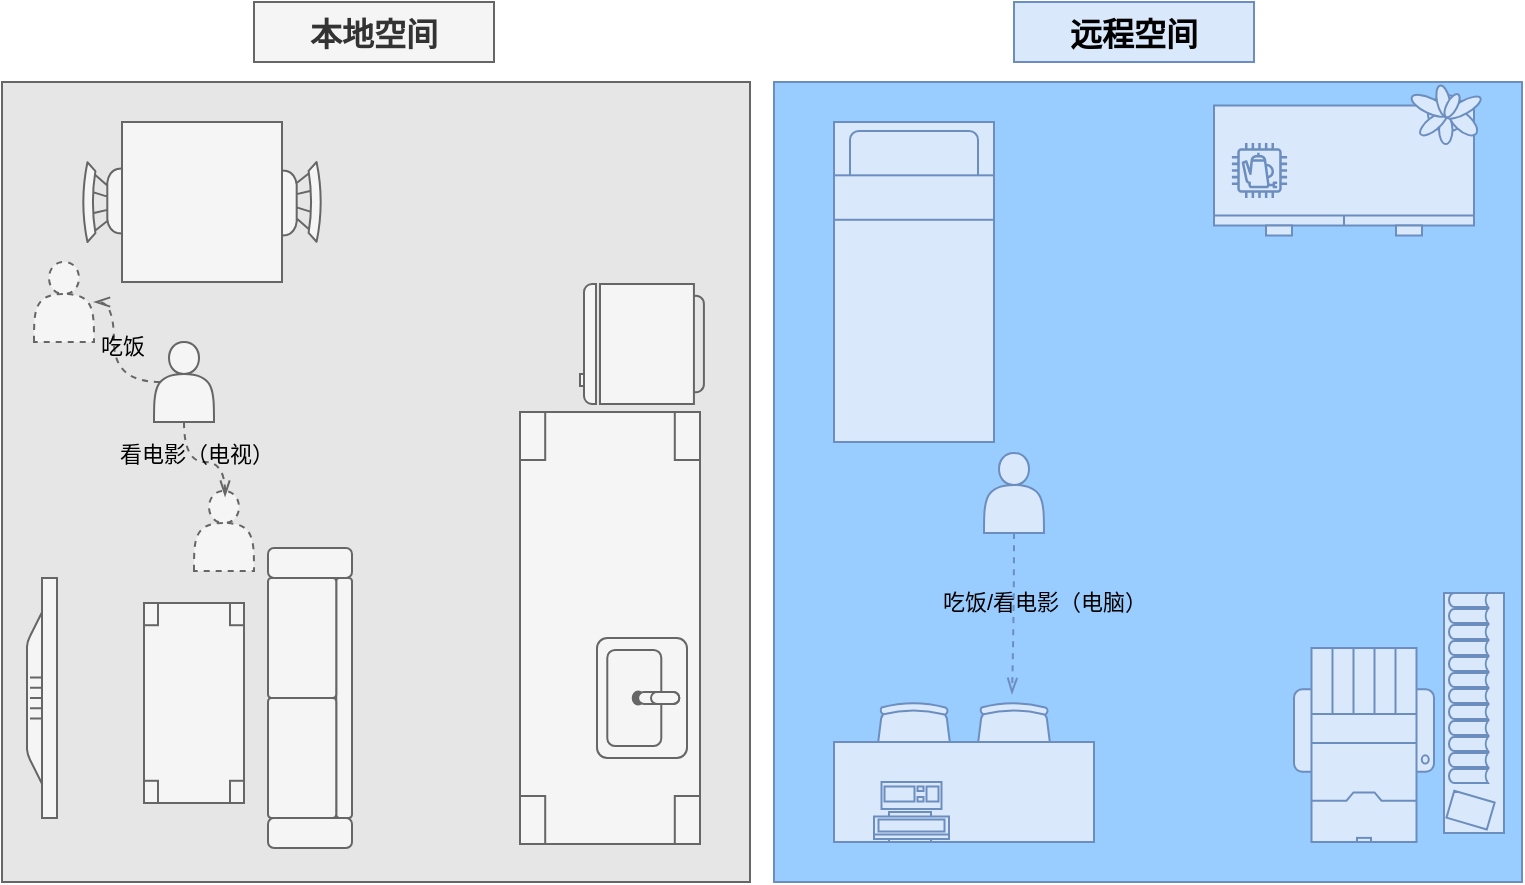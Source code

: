 <mxfile version="26.1.1">
  <diagram name="第 1 页" id="6sweQvwQal7gW76FGcvi">
    <mxGraphModel dx="899" dy="604" grid="1" gridSize="10" guides="1" tooltips="1" connect="1" arrows="1" fold="1" page="1" pageScale="1" pageWidth="827" pageHeight="1169" math="0" shadow="0">
      <root>
        <mxCell id="0" />
        <mxCell id="1" parent="0" />
        <mxCell id="6DFYcKd9k-a7JzZ0qCJL-1" value="" style="rounded=0;whiteSpace=wrap;html=1;pointerEvents=0;align=center;verticalAlign=top;fontFamily=Helvetica;fontSize=12;fillColor=#E6E6E6;fontColor=#333333;strokeColor=#666666;" vertex="1" parent="1">
          <mxGeometry x="64" y="200" width="374" height="400" as="geometry" />
        </mxCell>
        <mxCell id="6DFYcKd9k-a7JzZ0qCJL-2" value="" style="verticalLabelPosition=bottom;html=1;verticalAlign=top;align=center;shape=mxgraph.floorplan.table;rotation=90;fillColor=#f5f5f5;fontColor=#333333;strokeColor=#666666;" vertex="1" parent="1">
          <mxGeometry x="260" y="428" width="216" height="90" as="geometry" />
        </mxCell>
        <mxCell id="6DFYcKd9k-a7JzZ0qCJL-3" value="" style="shape=image;html=1;verticalAlign=top;verticalLabelPosition=bottom;labelBackgroundColor=#ffffff;imageAspect=0;aspect=fixed;image=https://cdn0.iconfinder.com/data/icons/fastfood-29/64/coffee-cup-americano-tea-break-relax-drink-128.png;fillColor=#f5f5f5;fontColor=#333333;strokeColor=#666666;" vertex="1" parent="1">
          <mxGeometry x="335" y="391" width="29" height="29" as="geometry" />
        </mxCell>
        <mxCell id="6DFYcKd9k-a7JzZ0qCJL-4" value="" style="verticalLabelPosition=bottom;html=1;verticalAlign=top;align=center;shape=mxgraph.floorplan.couch;rotation=90;fillColor=#f5f5f5;fontColor=#333333;strokeColor=#666666;" vertex="1" parent="1">
          <mxGeometry x="143" y="487" width="150" height="42" as="geometry" />
        </mxCell>
        <mxCell id="6DFYcKd9k-a7JzZ0qCJL-5" value="" style="verticalLabelPosition=bottom;html=1;verticalAlign=top;align=center;shape=mxgraph.floorplan.sink_22;rotation=90;fillColor=#f5f5f5;fontColor=#333333;strokeColor=#666666;" vertex="1" parent="1">
          <mxGeometry x="354" y="485.5" width="60" height="45" as="geometry" />
        </mxCell>
        <mxCell id="6DFYcKd9k-a7JzZ0qCJL-6" value="" style="verticalLabelPosition=bottom;html=1;verticalAlign=top;align=center;shape=mxgraph.floorplan.flat_tv;rotation=-90;fillColor=#f5f5f5;fontColor=#333333;strokeColor=#666666;" vertex="1" parent="1">
          <mxGeometry x="24" y="500.5" width="120" height="15" as="geometry" />
        </mxCell>
        <mxCell id="6DFYcKd9k-a7JzZ0qCJL-7" value="" style="verticalLabelPosition=bottom;html=1;verticalAlign=top;align=center;shape=mxgraph.floorplan.chair;shadow=0;pointerEvents=0;strokeColor=#666666;fontFamily=Helvetica;fontSize=12;fontColor=#333333;fillColor=#f5f5f5;gradientColor=none;rotation=90;" vertex="1" parent="1">
          <mxGeometry x="178" y="234" width="40" height="52" as="geometry" />
        </mxCell>
        <mxCell id="6DFYcKd9k-a7JzZ0qCJL-8" value="" style="verticalLabelPosition=bottom;html=1;verticalAlign=top;align=center;shape=mxgraph.floorplan.chair;shadow=0;rotation=270;pointerEvents=0;strokeColor=#666666;fontFamily=Helvetica;fontSize=12;fontColor=#333333;fillColor=#f5f5f5;gradientColor=none;" vertex="1" parent="1">
          <mxGeometry x="110" y="234" width="40" height="52" as="geometry" />
        </mxCell>
        <mxCell id="6DFYcKd9k-a7JzZ0qCJL-9" value="" style="shape=rect;shadow=0;html=1;pointerEvents=0;strokeColor=#666666;align=center;verticalAlign=top;fontFamily=Helvetica;fontSize=12;fontColor=#333333;fillColor=#f5f5f5;gradientColor=none;rotation=90;" vertex="1" parent="1">
          <mxGeometry x="124" y="220" width="80" height="80" as="geometry" />
        </mxCell>
        <mxCell id="6DFYcKd9k-a7JzZ0qCJL-10" value="&lt;font style=&quot;font-size: 16px;&quot;&gt;&lt;b&gt;本地空间&lt;/b&gt;&lt;/font&gt;" style="rounded=0;whiteSpace=wrap;html=1;pointerEvents=0;strokeColor=#666666;align=center;verticalAlign=top;fontFamily=Helvetica;fontSize=12;fontColor=#333333;fillColor=#f5f5f5;" vertex="1" parent="1">
          <mxGeometry x="190" y="160" width="120" height="30" as="geometry" />
        </mxCell>
        <mxCell id="6DFYcKd9k-a7JzZ0qCJL-11" value="" style="shape=actor;whiteSpace=wrap;html=1;pointerEvents=0;strokeColor=#666666;align=center;verticalAlign=top;fontFamily=Helvetica;fontSize=12;fontColor=#333333;fillColor=#f5f5f5;gradientColor=none;" vertex="1" parent="1">
          <mxGeometry x="140" y="330" width="30" height="40" as="geometry" />
        </mxCell>
        <mxCell id="6DFYcKd9k-a7JzZ0qCJL-12" value="" style="verticalLabelPosition=bottom;html=1;verticalAlign=top;align=center;shape=mxgraph.floorplan.refrigerator;pointerEvents=0;strokeColor=#666666;fontFamily=Helvetica;fontSize=12;fontColor=#333333;fillColor=#f5f5f5;gradientColor=none;rotation=90;" vertex="1" parent="1">
          <mxGeometry x="354" y="300" width="60" height="62" as="geometry" />
        </mxCell>
        <mxCell id="6DFYcKd9k-a7JzZ0qCJL-13" value="" style="shape=actor;whiteSpace=wrap;html=1;pointerEvents=0;strokeColor=#666666;align=center;verticalAlign=top;fontFamily=Helvetica;fontSize=12;fontColor=#333333;fillColor=#f5f5f5;gradientColor=none;dashed=1;" vertex="1" parent="1">
          <mxGeometry x="80" y="290" width="30" height="40" as="geometry" />
        </mxCell>
        <mxCell id="6DFYcKd9k-a7JzZ0qCJL-14" value="" style="verticalLabelPosition=bottom;html=1;verticalAlign=top;align=center;shape=mxgraph.floorplan.table;rounded=0;pointerEvents=0;strokeColor=#666666;fontFamily=Helvetica;fontSize=12;fontColor=#333333;fillColor=#f5f5f5;rotation=90;" vertex="1" parent="1">
          <mxGeometry x="110" y="485.5" width="100" height="50" as="geometry" />
        </mxCell>
        <mxCell id="6DFYcKd9k-a7JzZ0qCJL-16" value="" style="shape=actor;whiteSpace=wrap;html=1;pointerEvents=0;strokeColor=#666666;align=center;verticalAlign=top;fontFamily=Helvetica;fontSize=12;fontColor=#333333;fillColor=#f5f5f5;gradientColor=none;dashed=1;" vertex="1" parent="1">
          <mxGeometry x="160" y="404.5" width="30" height="40" as="geometry" />
        </mxCell>
        <mxCell id="6DFYcKd9k-a7JzZ0qCJL-17" style="edgeStyle=orthogonalEdgeStyle;rounded=0;orthogonalLoop=1;jettySize=auto;html=1;entryX=0.518;entryY=0.07;entryDx=0;entryDy=0;entryPerimeter=0;fontFamily=Helvetica;fontSize=12;fontColor=default;curved=1;fillColor=#f5f5f5;strokeColor=#666666;endArrow=openThin;endFill=0;dashed=1;" edge="1" parent="1" source="6DFYcKd9k-a7JzZ0qCJL-11" target="6DFYcKd9k-a7JzZ0qCJL-16">
          <mxGeometry relative="1" as="geometry" />
        </mxCell>
        <mxCell id="6DFYcKd9k-a7JzZ0qCJL-56" value="看电影（电视）" style="edgeLabel;html=1;align=center;verticalAlign=middle;resizable=0;points=[];labelBackgroundColor=none;" vertex="1" connectable="0" parent="6DFYcKd9k-a7JzZ0qCJL-17">
          <mxGeometry x="0.053" relative="1" as="geometry">
            <mxPoint x="-5" y="-4" as="offset" />
          </mxGeometry>
        </mxCell>
        <mxCell id="6DFYcKd9k-a7JzZ0qCJL-19" style="edgeStyle=orthogonalEdgeStyle;rounded=0;orthogonalLoop=1;jettySize=auto;html=1;fontFamily=Helvetica;fontSize=12;fontColor=default;curved=1;endArrow=openThin;endFill=0;dashed=1;fillColor=#f5f5f5;strokeColor=#666666;exitX=0.1;exitY=0.5;exitDx=0;exitDy=0;exitPerimeter=0;" edge="1" parent="1" source="6DFYcKd9k-a7JzZ0qCJL-11" target="6DFYcKd9k-a7JzZ0qCJL-13">
          <mxGeometry relative="1" as="geometry" />
        </mxCell>
        <mxCell id="6DFYcKd9k-a7JzZ0qCJL-55" value="吃饭" style="edgeLabel;html=1;align=center;verticalAlign=middle;resizable=0;points=[];labelBackgroundColor=none;" vertex="1" connectable="0" parent="6DFYcKd9k-a7JzZ0qCJL-19">
          <mxGeometry x="0.06" relative="1" as="geometry">
            <mxPoint x="4" y="-3" as="offset" />
          </mxGeometry>
        </mxCell>
        <mxCell id="6DFYcKd9k-a7JzZ0qCJL-38" value="" style="rounded=0;whiteSpace=wrap;html=1;pointerEvents=0;align=center;verticalAlign=top;fontFamily=Helvetica;fontSize=12;fillColor=#99CCFF;strokeColor=#6c8ebf;" vertex="1" parent="1">
          <mxGeometry x="450" y="200" width="374" height="400" as="geometry" />
        </mxCell>
        <mxCell id="6DFYcKd9k-a7JzZ0qCJL-39" value="" style="verticalLabelPosition=bottom;html=1;verticalAlign=top;align=center;shape=mxgraph.floorplan.dresser;fillColor=#dae8fc;strokeColor=#6c8ebf;" vertex="1" parent="1">
          <mxGeometry x="670" y="211.75" width="130" height="65" as="geometry" />
        </mxCell>
        <mxCell id="6DFYcKd9k-a7JzZ0qCJL-40" value="" style="sketch=0;outlineConnect=0;strokeColor=#6c8ebf;fillColor=#dae8fc;dashed=0;verticalLabelPosition=bottom;verticalAlign=top;align=center;html=1;fontSize=12;fontStyle=0;aspect=fixed;shape=mxgraph.aws4.resourceIcon;resIcon=mxgraph.aws4.coffee_pot;" vertex="1" parent="1">
          <mxGeometry x="675.5" y="227" width="34.5" height="34.5" as="geometry" />
        </mxCell>
        <mxCell id="6DFYcKd9k-a7JzZ0qCJL-41" value="" style="verticalLabelPosition=bottom;html=1;verticalAlign=top;align=center;shape=mxgraph.floorplan.bookcase;rotation=90;fillColor=#dae8fc;strokeColor=#6c8ebf;" vertex="1" parent="1">
          <mxGeometry x="740" y="500.5" width="120" height="30" as="geometry" />
        </mxCell>
        <mxCell id="6DFYcKd9k-a7JzZ0qCJL-42" value="" style="verticalLabelPosition=bottom;html=1;verticalAlign=top;align=center;shape=mxgraph.floorplan.printer;fillColor=#dae8fc;strokeColor=#6c8ebf;" vertex="1" parent="1">
          <mxGeometry x="710" y="483" width="70" height="97" as="geometry" />
        </mxCell>
        <mxCell id="6DFYcKd9k-a7JzZ0qCJL-43" value="" style="verticalLabelPosition=bottom;html=1;verticalAlign=top;align=center;shape=mxgraph.floorplan.plant;fillColor=#dae8fc;strokeColor=#6c8ebf;" vertex="1" parent="1">
          <mxGeometry x="770" y="200" width="30" height="31" as="geometry" />
        </mxCell>
        <mxCell id="6DFYcKd9k-a7JzZ0qCJL-44" value="" style="verticalLabelPosition=bottom;html=1;verticalAlign=top;align=center;shape=mxgraph.floorplan.bed_single;fillColor=#dae8fc;strokeColor=#6c8ebf;" vertex="1" parent="1">
          <mxGeometry x="480" y="220" width="80" height="160" as="geometry" />
        </mxCell>
        <mxCell id="6DFYcKd9k-a7JzZ0qCJL-45" value="" style="group" vertex="1" connectable="0" parent="1">
          <mxGeometry x="480" y="510" width="130" height="70" as="geometry" />
        </mxCell>
        <mxCell id="6DFYcKd9k-a7JzZ0qCJL-46" value="" style="verticalLabelPosition=bottom;html=1;verticalAlign=top;align=center;shape=mxgraph.floorplan.office_chair;shadow=0;pointerEvents=0;strokeColor=#6c8ebf;fontFamily=Helvetica;fontSize=12;fillColor=#dae8fc;" vertex="1" parent="6DFYcKd9k-a7JzZ0qCJL-45">
          <mxGeometry x="70" width="40" height="43" as="geometry" />
        </mxCell>
        <mxCell id="6DFYcKd9k-a7JzZ0qCJL-47" value="" style="verticalLabelPosition=bottom;html=1;verticalAlign=top;align=center;shape=mxgraph.floorplan.office_chair;shadow=0;pointerEvents=0;strokeColor=#6c8ebf;fontFamily=Helvetica;fontSize=12;fillColor=#dae8fc;" vertex="1" parent="6DFYcKd9k-a7JzZ0qCJL-45">
          <mxGeometry x="20" width="40" height="43" as="geometry" />
        </mxCell>
        <mxCell id="6DFYcKd9k-a7JzZ0qCJL-48" value="" style="shape=rect;shadow=0;html=1;pointerEvents=0;strokeColor=#6c8ebf;align=center;verticalAlign=top;fontFamily=Helvetica;fontSize=12;fillColor=#dae8fc;" vertex="1" parent="6DFYcKd9k-a7JzZ0qCJL-45">
          <mxGeometry y="20" width="130" height="50" as="geometry" />
        </mxCell>
        <mxCell id="6DFYcKd9k-a7JzZ0qCJL-49" value="" style="verticalLabelPosition=bottom;html=1;verticalAlign=top;align=center;shape=mxgraph.floorplan.workstation;shadow=0;flipV=1;pointerEvents=0;strokeColor=#6c8ebf;fontFamily=Helvetica;fontSize=12;fillColor=#dae8fc;" vertex="1" parent="6DFYcKd9k-a7JzZ0qCJL-45">
          <mxGeometry x="20" y="40" width="37.5" height="30" as="geometry" />
        </mxCell>
        <mxCell id="6DFYcKd9k-a7JzZ0qCJL-50" value="&lt;font style=&quot;font-size: 16px;&quot;&gt;&lt;b&gt;远程空间&lt;/b&gt;&lt;/font&gt;" style="rounded=0;whiteSpace=wrap;html=1;pointerEvents=0;strokeColor=#6c8ebf;align=center;verticalAlign=top;fontFamily=Helvetica;fontSize=12;fillColor=#dae8fc;" vertex="1" parent="1">
          <mxGeometry x="570" y="160" width="120" height="30" as="geometry" />
        </mxCell>
        <mxCell id="6DFYcKd9k-a7JzZ0qCJL-51" style="edgeStyle=orthogonalEdgeStyle;rounded=0;orthogonalLoop=1;jettySize=auto;html=1;fontFamily=Helvetica;fontSize=12;fontColor=default;curved=1;fillColor=#dae8fc;strokeColor=#6c8ebf;endArrow=openThin;endFill=0;dashed=1;" edge="1" parent="1" source="6DFYcKd9k-a7JzZ0qCJL-52">
          <mxGeometry relative="1" as="geometry">
            <mxPoint x="569" y="506" as="targetPoint" />
          </mxGeometry>
        </mxCell>
        <mxCell id="6DFYcKd9k-a7JzZ0qCJL-54" value="吃饭/看电影（电脑）" style="edgeLabel;html=1;align=center;verticalAlign=middle;resizable=0;points=[];labelBackgroundColor=none;" vertex="1" connectable="0" parent="6DFYcKd9k-a7JzZ0qCJL-51">
          <mxGeometry x="-0.162" y="2" relative="1" as="geometry">
            <mxPoint x="13" as="offset" />
          </mxGeometry>
        </mxCell>
        <mxCell id="6DFYcKd9k-a7JzZ0qCJL-52" value="" style="shape=actor;whiteSpace=wrap;html=1;pointerEvents=0;strokeColor=#6c8ebf;align=center;verticalAlign=top;fontFamily=Helvetica;fontSize=12;fillColor=#dae8fc;" vertex="1" parent="1">
          <mxGeometry x="555" y="385.5" width="30" height="40" as="geometry" />
        </mxCell>
      </root>
    </mxGraphModel>
  </diagram>
</mxfile>

